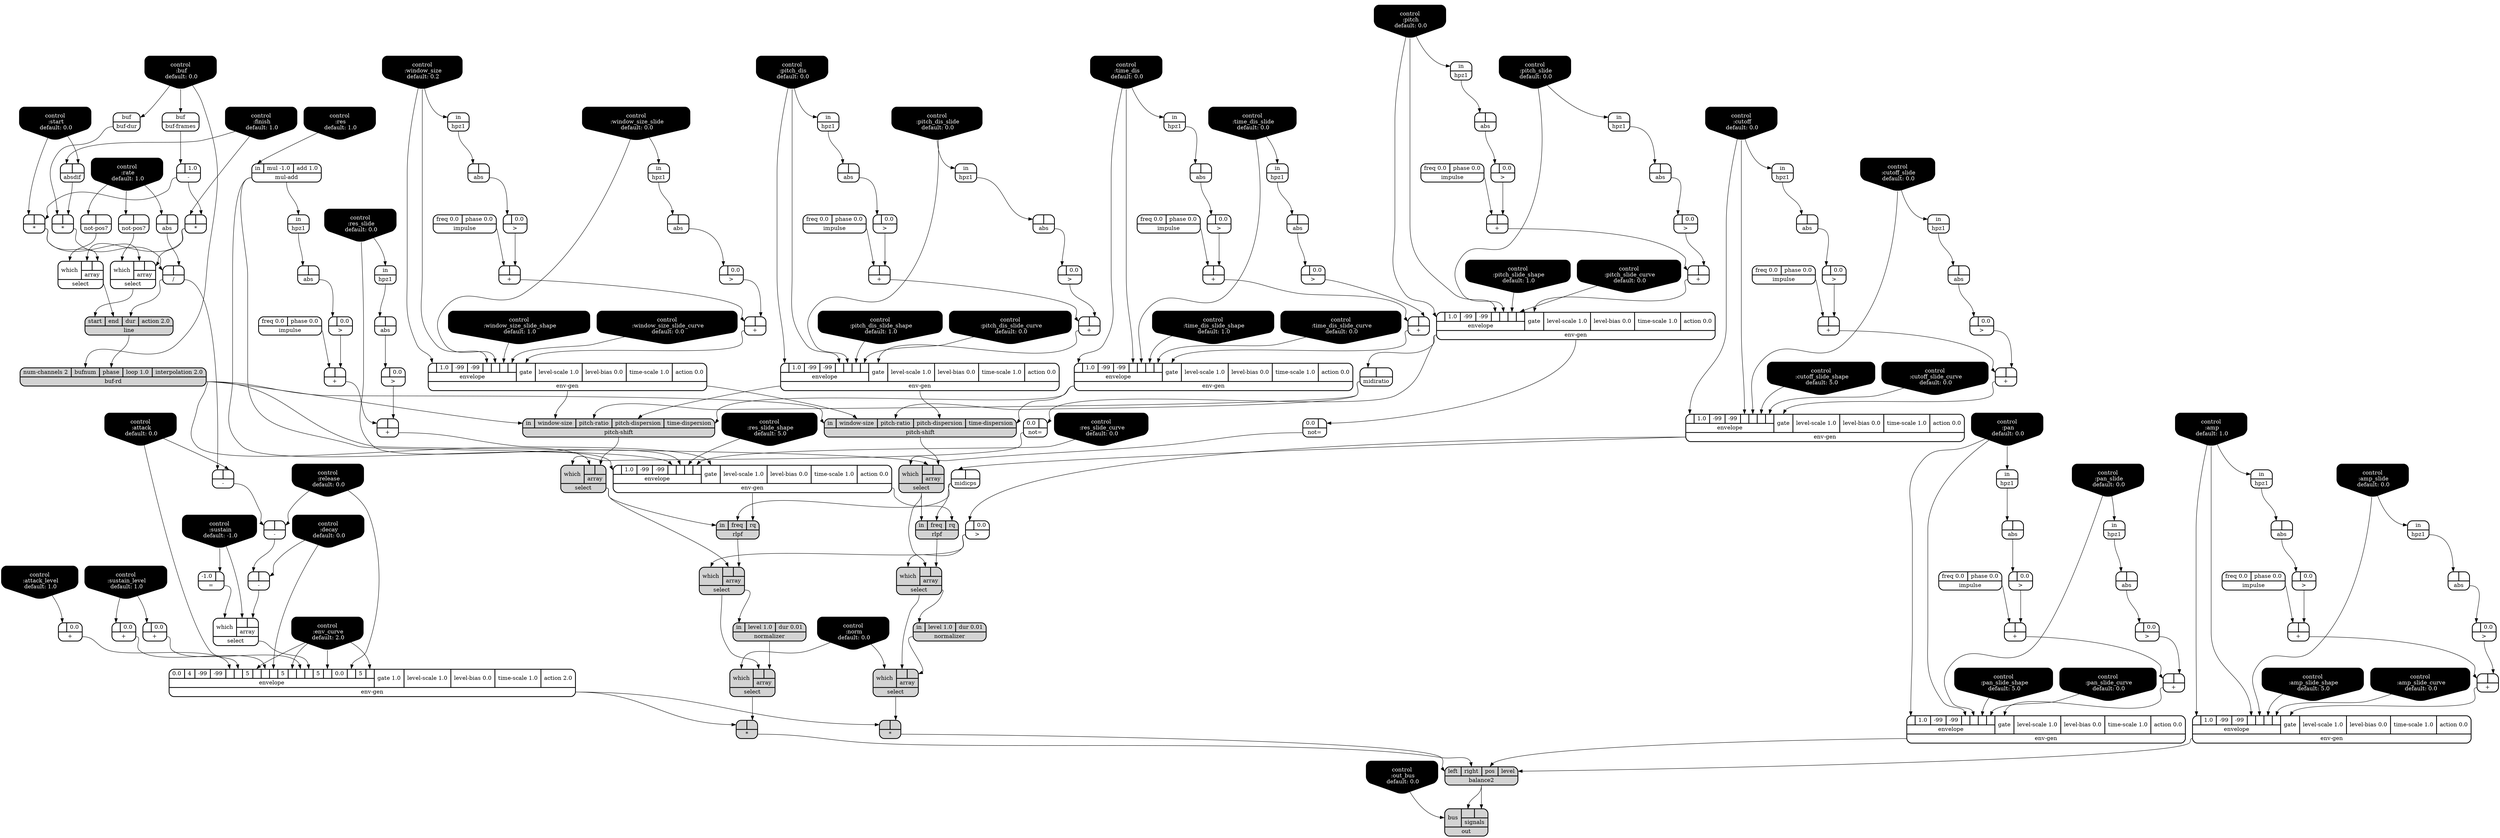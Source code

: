 digraph synthdef {
73 [label = "{{ <a> |<b> } |<__UG_NAME__>* }" style="bold, rounded" shape=record rankdir=LR];
74 [label = "{{ <a> |<b> } |<__UG_NAME__>* }" style="bold, rounded" shape=record rankdir=LR];
96 [label = "{{ <a> |<b> } |<__UG_NAME__>* }" style="bold, rounded" shape=record rankdir=LR];
149 [label = "{{ <a> |<b> } |<__UG_NAME__>* }" style="filled, bold, rounded"  shape=record rankdir=LR];
168 [label = "{{ <a> |<b> } |<__UG_NAME__>* }" style="filled, bold, rounded"  shape=record rankdir=LR];
49 [label = "{{ <a> |<b> } |<__UG_NAME__>+ }" style="bold, rounded" shape=record rankdir=LR];
54 [label = "{{ <a> |<b> } |<__UG_NAME__>+ }" style="bold, rounded" shape=record rankdir=LR];
58 [label = "{{ <a> |<b> } |<__UG_NAME__>+ }" style="bold, rounded" shape=record rankdir=LR];
79 [label = "{{ <a> |<b> } |<__UG_NAME__>+ }" style="bold, rounded" shape=record rankdir=LR];
85 [label = "{{ <a> |<b> } |<__UG_NAME__>+ }" style="bold, rounded" shape=record rankdir=LR];
89 [label = "{{ <a> |<b> } |<__UG_NAME__>+ }" style="bold, rounded" shape=record rankdir=LR];
105 [label = "{{ <a> |<b> } |<__UG_NAME__>+ }" style="bold, rounded" shape=record rankdir=LR];
109 [label = "{{ <a> |<b> } |<__UG_NAME__>+ }" style="bold, rounded" shape=record rankdir=LR];
117 [label = "{{ <a> |<b> } |<__UG_NAME__>+ }" style="bold, rounded" shape=record rankdir=LR];
118 [label = "{{ <a> |<b> } |<__UG_NAME__>+ }" style="bold, rounded" shape=record rankdir=LR];
128 [label = "{{ <a> |<b> } |<__UG_NAME__>+ }" style="bold, rounded" shape=record rankdir=LR];
132 [label = "{{ <a> |<b> } |<__UG_NAME__>+ }" style="bold, rounded" shape=record rankdir=LR];
140 [label = "{{ <a> |<b> 0.0} |<__UG_NAME__>+ }" style="bold, rounded" shape=record rankdir=LR];
141 [label = "{{ <a> |<b> 0.0} |<__UG_NAME__>+ }" style="bold, rounded" shape=record rankdir=LR];
142 [label = "{{ <a> |<b> 0.0} |<__UG_NAME__>+ }" style="bold, rounded" shape=record rankdir=LR];
152 [label = "{{ <a> |<b> } |<__UG_NAME__>+ }" style="bold, rounded" shape=record rankdir=LR];
154 [label = "{{ <a> |<b> } |<__UG_NAME__>+ }" style="bold, rounded" shape=record rankdir=LR];
163 [label = "{{ <a> |<b> } |<__UG_NAME__>+ }" style="bold, rounded" shape=record rankdir=LR];
165 [label = "{{ <a> |<b> } |<__UG_NAME__>+ }" style="bold, rounded" shape=record rankdir=LR];
72 [label = "{{ <a> |<b> 1.0} |<__UG_NAME__>- }" style="bold, rounded" shape=record rankdir=LR];
136 [label = "{{ <a> |<b> } |<__UG_NAME__>- }" style="bold, rounded" shape=record rankdir=LR];
137 [label = "{{ <a> |<b> } |<__UG_NAME__>- }" style="bold, rounded" shape=record rankdir=LR];
144 [label = "{{ <a> |<b> } |<__UG_NAME__>- }" style="bold, rounded" shape=record rankdir=LR];
98 [label = "{{ <a> |<b> } |<__UG_NAME__>/ }" style="bold, rounded" shape=record rankdir=LR];
143 [label = "{{ <a> -1.0|<b> } |<__UG_NAME__>= }" style="bold, rounded" shape=record rankdir=LR];
48 [label = "{{ <a> |<b> 0.0} |<__UG_NAME__>\> }" style="bold, rounded" shape=record rankdir=LR];
53 [label = "{{ <a> |<b> 0.0} |<__UG_NAME__>\> }" style="bold, rounded" shape=record rankdir=LR];
57 [label = "{{ <a> |<b> 0.0} |<__UG_NAME__>\> }" style="bold, rounded" shape=record rankdir=LR];
62 [label = "{{ <a> |<b> 0.0} |<__UG_NAME__>\> }" style="bold, rounded" shape=record rankdir=LR];
65 [label = "{{ <a> |<b> 0.0} |<__UG_NAME__>\> }" style="bold, rounded" shape=record rankdir=LR];
78 [label = "{{ <a> |<b> 0.0} |<__UG_NAME__>\> }" style="bold, rounded" shape=record rankdir=LR];
81 [label = "{{ <a> |<b> 0.0} |<__UG_NAME__>\> }" style="bold, rounded" shape=record rankdir=LR];
84 [label = "{{ <a> |<b> 0.0} |<__UG_NAME__>\> }" style="bold, rounded" shape=record rankdir=LR];
88 [label = "{{ <a> |<b> 0.0} |<__UG_NAME__>\> }" style="bold, rounded" shape=record rankdir=LR];
104 [label = "{{ <a> |<b> 0.0} |<__UG_NAME__>\> }" style="bold, rounded" shape=record rankdir=LR];
108 [label = "{{ <a> |<b> 0.0} |<__UG_NAME__>\> }" style="bold, rounded" shape=record rankdir=LR];
116 [label = "{{ <a> |<b> 0.0} |<__UG_NAME__>\> }" style="bold, rounded" shape=record rankdir=LR];
127 [label = "{{ <a> |<b> 0.0} |<__UG_NAME__>\> }" style="bold, rounded" shape=record rankdir=LR];
131 [label = "{{ <a> |<b> 0.0} |<__UG_NAME__>\> }" style="bold, rounded" shape=record rankdir=LR];
151 [label = "{{ <a> |<b> 0.0} |<__UG_NAME__>\> }" style="bold, rounded" shape=record rankdir=LR];
153 [label = "{{ <a> |<b> 0.0} |<__UG_NAME__>\> }" style="bold, rounded" shape=record rankdir=LR];
164 [label = "{{ <a> |<b> 0.0} |<__UG_NAME__>\> }" style="bold, rounded" shape=record rankdir=LR];
47 [label = "{{ <a> |<b> } |<__UG_NAME__>abs }" style="bold, rounded" shape=record rankdir=LR];
52 [label = "{{ <a> |<b> } |<__UG_NAME__>abs }" style="bold, rounded" shape=record rankdir=LR];
56 [label = "{{ <a> |<b> } |<__UG_NAME__>abs }" style="bold, rounded" shape=record rankdir=LR];
61 [label = "{{ <a> |<b> } |<__UG_NAME__>abs }" style="bold, rounded" shape=record rankdir=LR];
64 [label = "{{ <a> |<b> } |<__UG_NAME__>abs }" style="bold, rounded" shape=record rankdir=LR];
67 [label = "{{ <a> |<b> } |<__UG_NAME__>abs }" style="bold, rounded" shape=record rankdir=LR];
69 [label = "{{ <a> |<b> } |<__UG_NAME__>abs }" style="bold, rounded" shape=record rankdir=LR];
77 [label = "{{ <a> |<b> } |<__UG_NAME__>abs }" style="bold, rounded" shape=record rankdir=LR];
83 [label = "{{ <a> |<b> } |<__UG_NAME__>abs }" style="bold, rounded" shape=record rankdir=LR];
87 [label = "{{ <a> |<b> } |<__UG_NAME__>abs }" style="bold, rounded" shape=record rankdir=LR];
97 [label = "{{ <a> |<b> } |<__UG_NAME__>abs }" style="bold, rounded" shape=record rankdir=LR];
103 [label = "{{ <a> |<b> } |<__UG_NAME__>abs }" style="bold, rounded" shape=record rankdir=LR];
107 [label = "{{ <a> |<b> } |<__UG_NAME__>abs }" style="bold, rounded" shape=record rankdir=LR];
115 [label = "{{ <a> |<b> } |<__UG_NAME__>abs }" style="bold, rounded" shape=record rankdir=LR];
126 [label = "{{ <a> |<b> } |<__UG_NAME__>abs }" style="bold, rounded" shape=record rankdir=LR];
130 [label = "{{ <a> |<b> } |<__UG_NAME__>abs }" style="bold, rounded" shape=record rankdir=LR];
139 [label = "{{ <a> |<b> } |<__UG_NAME__>abs }" style="bold, rounded" shape=record rankdir=LR];
95 [label = "{{ <a> |<b> } |<__UG_NAME__>absdif }" style="bold, rounded" shape=record rankdir=LR];
169 [label = "{{ <left> left|<right> right|<pos> pos|<level> level} |<__UG_NAME__>balance2 }" style="filled, bold, rounded"  shape=record rankdir=LR];
94 [label = "{{ <buf> buf} |<__UG_NAME__>buf-dur }" style="bold, rounded" shape=record rankdir=LR];
71 [label = "{{ <buf> buf} |<__UG_NAME__>buf-frames }" style="bold, rounded" shape=record rankdir=LR];
100 [label = "{{ <num____channels> num-channels 2|<bufnum> bufnum|<phase> phase|<loop> loop 1.0|<interpolation> interpolation 2.0} |<__UG_NAME__>buf-rd }" style="filled, bold, rounded"  shape=record rankdir=LR];
0 [label = "control
 :buf
 default: 0.0" shape=invhouse style="rounded, filled, bold" fillcolor=black fontcolor=white ]; 
1 [label = "control
 :amp
 default: 1.0" shape=invhouse style="rounded, filled, bold" fillcolor=black fontcolor=white ]; 
2 [label = "control
 :amp_slide
 default: 0.0" shape=invhouse style="rounded, filled, bold" fillcolor=black fontcolor=white ]; 
3 [label = "control
 :amp_slide_shape
 default: 5.0" shape=invhouse style="rounded, filled, bold" fillcolor=black fontcolor=white ]; 
4 [label = "control
 :amp_slide_curve
 default: 0.0" shape=invhouse style="rounded, filled, bold" fillcolor=black fontcolor=white ]; 
5 [label = "control
 :pan
 default: 0.0" shape=invhouse style="rounded, filled, bold" fillcolor=black fontcolor=white ]; 
6 [label = "control
 :pan_slide
 default: 0.0" shape=invhouse style="rounded, filled, bold" fillcolor=black fontcolor=white ]; 
7 [label = "control
 :pan_slide_shape
 default: 5.0" shape=invhouse style="rounded, filled, bold" fillcolor=black fontcolor=white ]; 
8 [label = "control
 :pan_slide_curve
 default: 0.0" shape=invhouse style="rounded, filled, bold" fillcolor=black fontcolor=white ]; 
9 [label = "control
 :cutoff
 default: 0.0" shape=invhouse style="rounded, filled, bold" fillcolor=black fontcolor=white ]; 
10 [label = "control
 :cutoff_slide
 default: 0.0" shape=invhouse style="rounded, filled, bold" fillcolor=black fontcolor=white ]; 
11 [label = "control
 :cutoff_slide_shape
 default: 5.0" shape=invhouse style="rounded, filled, bold" fillcolor=black fontcolor=white ]; 
12 [label = "control
 :cutoff_slide_curve
 default: 0.0" shape=invhouse style="rounded, filled, bold" fillcolor=black fontcolor=white ]; 
13 [label = "control
 :res
 default: 1.0" shape=invhouse style="rounded, filled, bold" fillcolor=black fontcolor=white ]; 
14 [label = "control
 :res_slide
 default: 0.0" shape=invhouse style="rounded, filled, bold" fillcolor=black fontcolor=white ]; 
15 [label = "control
 :res_slide_shape
 default: 5.0" shape=invhouse style="rounded, filled, bold" fillcolor=black fontcolor=white ]; 
16 [label = "control
 :res_slide_curve
 default: 0.0" shape=invhouse style="rounded, filled, bold" fillcolor=black fontcolor=white ]; 
17 [label = "control
 :attack
 default: 0.0" shape=invhouse style="rounded, filled, bold" fillcolor=black fontcolor=white ]; 
18 [label = "control
 :decay
 default: 0.0" shape=invhouse style="rounded, filled, bold" fillcolor=black fontcolor=white ]; 
19 [label = "control
 :sustain
 default: -1.0" shape=invhouse style="rounded, filled, bold" fillcolor=black fontcolor=white ]; 
20 [label = "control
 :release
 default: 0.0" shape=invhouse style="rounded, filled, bold" fillcolor=black fontcolor=white ]; 
21 [label = "control
 :attack_level
 default: 1.0" shape=invhouse style="rounded, filled, bold" fillcolor=black fontcolor=white ]; 
22 [label = "control
 :sustain_level
 default: 1.0" shape=invhouse style="rounded, filled, bold" fillcolor=black fontcolor=white ]; 
23 [label = "control
 :env_curve
 default: 2.0" shape=invhouse style="rounded, filled, bold" fillcolor=black fontcolor=white ]; 
24 [label = "control
 :rate
 default: 1.0" shape=invhouse style="rounded, filled, bold" fillcolor=black fontcolor=white ]; 
25 [label = "control
 :start
 default: 0.0" shape=invhouse style="rounded, filled, bold" fillcolor=black fontcolor=white ]; 
26 [label = "control
 :finish
 default: 1.0" shape=invhouse style="rounded, filled, bold" fillcolor=black fontcolor=white ]; 
27 [label = "control
 :norm
 default: 0.0" shape=invhouse style="rounded, filled, bold" fillcolor=black fontcolor=white ]; 
28 [label = "control
 :pitch
 default: 0.0" shape=invhouse style="rounded, filled, bold" fillcolor=black fontcolor=white ]; 
29 [label = "control
 :pitch_slide
 default: 0.0" shape=invhouse style="rounded, filled, bold" fillcolor=black fontcolor=white ]; 
30 [label = "control
 :pitch_slide_shape
 default: 1.0" shape=invhouse style="rounded, filled, bold" fillcolor=black fontcolor=white ]; 
31 [label = "control
 :pitch_slide_curve
 default: 0.0" shape=invhouse style="rounded, filled, bold" fillcolor=black fontcolor=white ]; 
32 [label = "control
 :window_size
 default: 0.2" shape=invhouse style="rounded, filled, bold" fillcolor=black fontcolor=white ]; 
33 [label = "control
 :window_size_slide
 default: 0.0" shape=invhouse style="rounded, filled, bold" fillcolor=black fontcolor=white ]; 
34 [label = "control
 :window_size_slide_shape
 default: 1.0" shape=invhouse style="rounded, filled, bold" fillcolor=black fontcolor=white ]; 
35 [label = "control
 :window_size_slide_curve
 default: 0.0" shape=invhouse style="rounded, filled, bold" fillcolor=black fontcolor=white ]; 
36 [label = "control
 :pitch_dis
 default: 0.0" shape=invhouse style="rounded, filled, bold" fillcolor=black fontcolor=white ]; 
37 [label = "control
 :pitch_dis_slide
 default: 0.0" shape=invhouse style="rounded, filled, bold" fillcolor=black fontcolor=white ]; 
38 [label = "control
 :pitch_dis_slide_shape
 default: 1.0" shape=invhouse style="rounded, filled, bold" fillcolor=black fontcolor=white ]; 
39 [label = "control
 :pitch_dis_slide_curve
 default: 0.0" shape=invhouse style="rounded, filled, bold" fillcolor=black fontcolor=white ]; 
40 [label = "control
 :time_dis
 default: 0.0" shape=invhouse style="rounded, filled, bold" fillcolor=black fontcolor=white ]; 
41 [label = "control
 :time_dis_slide
 default: 0.0" shape=invhouse style="rounded, filled, bold" fillcolor=black fontcolor=white ]; 
42 [label = "control
 :time_dis_slide_shape
 default: 1.0" shape=invhouse style="rounded, filled, bold" fillcolor=black fontcolor=white ]; 
43 [label = "control
 :time_dis_slide_curve
 default: 0.0" shape=invhouse style="rounded, filled, bold" fillcolor=black fontcolor=white ]; 
44 [label = "control
 :out_bus
 default: 0.0" shape=invhouse style="rounded, filled, bold" fillcolor=black fontcolor=white ]; 
80 [label = "{{ {{<envelope___control___0>|1.0|-99|-99|<envelope___control___4>|<envelope___control___5>|<envelope___control___6>|<envelope___control___7>}|envelope}|<gate> gate|<level____scale> level-scale 1.0|<level____bias> level-bias 0.0|<time____scale> time-scale 1.0|<action> action 0.0} |<__UG_NAME__>env-gen }" style="bold, rounded" shape=record rankdir=LR];
90 [label = "{{ {{<envelope___control___0>|1.0|-99|-99|<envelope___control___4>|<envelope___control___5>|<envelope___control___6>|<envelope___control___7>}|envelope}|<gate> gate|<level____scale> level-scale 1.0|<level____bias> level-bias 0.0|<time____scale> time-scale 1.0|<action> action 0.0} |<__UG_NAME__>env-gen }" style="bold, rounded" shape=record rankdir=LR];
110 [label = "{{ {{<envelope___control___0>|1.0|-99|-99|<envelope___control___4>|<envelope___control___5>|<envelope___control___6>|<envelope___control___7>}|envelope}|<gate> gate|<level____scale> level-scale 1.0|<level____bias> level-bias 0.0|<time____scale> time-scale 1.0|<action> action 0.0} |<__UG_NAME__>env-gen }" style="bold, rounded" shape=record rankdir=LR];
112 [label = "{{ {{<envelope___control___0>|1.0|-99|-99|<envelope___control___4>|<envelope___control___5>|<envelope___control___6>|<envelope___control___7>}|envelope}|<gate> gate|<level____scale> level-scale 1.0|<level____bias> level-bias 0.0|<time____scale> time-scale 1.0|<action> action 0.0} |<__UG_NAME__>env-gen }" style="bold, rounded" shape=record rankdir=LR];
119 [label = "{{ {{<envelope___control___0>|1.0|-99|-99|<envelope___control___4>|<envelope___control___5>|<envelope___control___6>|<envelope___control___7>}|envelope}|<gate> gate|<level____scale> level-scale 1.0|<level____bias> level-bias 0.0|<time____scale> time-scale 1.0|<action> action 0.0} |<__UG_NAME__>env-gen }" style="bold, rounded" shape=record rankdir=LR];
133 [label = "{{ {{<envelope___mul____add___0>|1.0|-99|-99|<envelope___mul____add___4>|<envelope___control___5>|<envelope___control___6>|<envelope___control___7>}|envelope}|<gate> gate|<level____scale> level-scale 1.0|<level____bias> level-bias 0.0|<time____scale> time-scale 1.0|<action> action 0.0} |<__UG_NAME__>env-gen }" style="bold, rounded" shape=record rankdir=LR];
146 [label = "{{ {{0.0|4|-99|-99|<envelope___binary____op____u____gen___4>|<envelope___control___5>|5|<envelope___control___7>|<envelope___binary____op____u____gen___8>|<envelope___control___9>|5|<envelope___control___11>|<envelope___binary____op____u____gen___12>|<envelope___select___13>|5|<envelope___control___15>|0.0|<envelope___control___17>|5|<envelope___control___19>}|envelope}|<gate> gate 1.0|<level____scale> level-scale 1.0|<level____bias> level-bias 0.0|<time____scale> time-scale 1.0|<action> action 2.0} |<__UG_NAME__>env-gen }" style="bold, rounded" shape=record rankdir=LR];
155 [label = "{{ {{<envelope___control___0>|1.0|-99|-99|<envelope___control___4>|<envelope___control___5>|<envelope___control___6>|<envelope___control___7>}|envelope}|<gate> gate|<level____scale> level-scale 1.0|<level____bias> level-bias 0.0|<time____scale> time-scale 1.0|<action> action 0.0} |<__UG_NAME__>env-gen }" style="bold, rounded" shape=record rankdir=LR];
166 [label = "{{ {{<envelope___control___0>|1.0|-99|-99|<envelope___control___4>|<envelope___control___5>|<envelope___control___6>|<envelope___control___7>}|envelope}|<gate> gate|<level____scale> level-scale 1.0|<level____bias> level-bias 0.0|<time____scale> time-scale 1.0|<action> action 0.0} |<__UG_NAME__>env-gen }" style="bold, rounded" shape=record rankdir=LR];
46 [label = "{{ <in> in} |<__UG_NAME__>hpz1 }" style="bold, rounded" shape=record rankdir=LR];
51 [label = "{{ <in> in} |<__UG_NAME__>hpz1 }" style="bold, rounded" shape=record rankdir=LR];
55 [label = "{{ <in> in} |<__UG_NAME__>hpz1 }" style="bold, rounded" shape=record rankdir=LR];
59 [label = "{{ <in> in} |<__UG_NAME__>hpz1 }" style="bold, rounded" shape=record rankdir=LR];
60 [label = "{{ <in> in} |<__UG_NAME__>hpz1 }" style="bold, rounded" shape=record rankdir=LR];
63 [label = "{{ <in> in} |<__UG_NAME__>hpz1 }" style="bold, rounded" shape=record rankdir=LR];
66 [label = "{{ <in> in} |<__UG_NAME__>hpz1 }" style="bold, rounded" shape=record rankdir=LR];
68 [label = "{{ <in> in} |<__UG_NAME__>hpz1 }" style="bold, rounded" shape=record rankdir=LR];
76 [label = "{{ <in> in} |<__UG_NAME__>hpz1 }" style="bold, rounded" shape=record rankdir=LR];
86 [label = "{{ <in> in} |<__UG_NAME__>hpz1 }" style="bold, rounded" shape=record rankdir=LR];
102 [label = "{{ <in> in} |<__UG_NAME__>hpz1 }" style="bold, rounded" shape=record rankdir=LR];
106 [label = "{{ <in> in} |<__UG_NAME__>hpz1 }" style="bold, rounded" shape=record rankdir=LR];
114 [label = "{{ <in> in} |<__UG_NAME__>hpz1 }" style="bold, rounded" shape=record rankdir=LR];
125 [label = "{{ <in> in} |<__UG_NAME__>hpz1 }" style="bold, rounded" shape=record rankdir=LR];
129 [label = "{{ <in> in} |<__UG_NAME__>hpz1 }" style="bold, rounded" shape=record rankdir=LR];
138 [label = "{{ <in> in} |<__UG_NAME__>hpz1 }" style="bold, rounded" shape=record rankdir=LR];
45 [label = "{{ <freq> freq 0.0|<phase> phase 0.0} |<__UG_NAME__>impulse }" style="bold, rounded" shape=record rankdir=LR];
50 [label = "{{ <freq> freq 0.0|<phase> phase 0.0} |<__UG_NAME__>impulse }" style="bold, rounded" shape=record rankdir=LR];
82 [label = "{{ <freq> freq 0.0|<phase> phase 0.0} |<__UG_NAME__>impulse }" style="bold, rounded" shape=record rankdir=LR];
101 [label = "{{ <freq> freq 0.0|<phase> phase 0.0} |<__UG_NAME__>impulse }" style="bold, rounded" shape=record rankdir=LR];
113 [label = "{{ <freq> freq 0.0|<phase> phase 0.0} |<__UG_NAME__>impulse }" style="bold, rounded" shape=record rankdir=LR];
123 [label = "{{ <freq> freq 0.0|<phase> phase 0.0} |<__UG_NAME__>impulse }" style="bold, rounded" shape=record rankdir=LR];
150 [label = "{{ <freq> freq 0.0|<phase> phase 0.0} |<__UG_NAME__>impulse }" style="bold, rounded" shape=record rankdir=LR];
162 [label = "{{ <freq> freq 0.0|<phase> phase 0.0} |<__UG_NAME__>impulse }" style="bold, rounded" shape=record rankdir=LR];
99 [label = "{{ <start> start|<end> end|<dur> dur|<action> action 2.0} |<__UG_NAME__>line }" style="filled, bold, rounded"  shape=record rankdir=LR];
122 [label = "{{ <a> |<b> } |<__UG_NAME__>midicps }" style="bold, rounded" shape=record rankdir=LR];
111 [label = "{{ <a> |<b> } |<__UG_NAME__>midiratio }" style="bold, rounded" shape=record rankdir=LR];
124 [label = "{{ <in> in|<mul> mul -1.0|<add> add 1.0} |<__UG_NAME__>mul-add }" style="bold, rounded" shape=record rankdir=LR];
147 [label = "{{ <in> in|<level> level 1.0|<dur> dur 0.01} |<__UG_NAME__>normalizer }" style="filled, bold, rounded"  shape=record rankdir=LR];
161 [label = "{{ <in> in|<level> level 1.0|<dur> dur 0.01} |<__UG_NAME__>normalizer }" style="filled, bold, rounded"  shape=record rankdir=LR];
70 [label = "{{ <a> |<b> } |<__UG_NAME__>not-pos? }" style="bold, rounded" shape=record rankdir=LR];
92 [label = "{{ <a> |<b> } |<__UG_NAME__>not-pos? }" style="bold, rounded" shape=record rankdir=LR];
91 [label = "{{ <a> 0.0|<b> } |<__UG_NAME__>not= }" style="bold, rounded" shape=record rankdir=LR];
156 [label = "{{ <a> 0.0|<b> } |<__UG_NAME__>not= }" style="bold, rounded" shape=record rankdir=LR];
170 [label = "{{ <bus> bus|{{<signals___balance2___0>|<signals___balance2___1>}|signals}} |<__UG_NAME__>out }" style="filled, bold, rounded"  shape=record rankdir=LR];
120 [label = "{{ <in> in|<window____size> window-size|<pitch____ratio> pitch-ratio|<pitch____dispersion> pitch-dispersion|<time____dispersion> time-dispersion} |<__UG_NAME__>pitch-shift }" style="filled, bold, rounded"  shape=record rankdir=LR];
157 [label = "{{ <in> in|<window____size> window-size|<pitch____ratio> pitch-ratio|<pitch____dispersion> pitch-dispersion|<time____dispersion> time-dispersion} |<__UG_NAME__>pitch-shift }" style="filled, bold, rounded"  shape=record rankdir=LR];
134 [label = "{{ <in> in|<freq> freq|<rq> rq} |<__UG_NAME__>rlpf }" style="filled, bold, rounded"  shape=record rankdir=LR];
159 [label = "{{ <in> in|<freq> freq|<rq> rq} |<__UG_NAME__>rlpf }" style="filled, bold, rounded"  shape=record rankdir=LR];
75 [label = "{{ <which> which|{{<array___binary____op____u____gen___0>|<array___binary____op____u____gen___1>}|array}} |<__UG_NAME__>select }" style="bold, rounded" shape=record rankdir=LR];
93 [label = "{{ <which> which|{{<array___binary____op____u____gen___0>|<array___binary____op____u____gen___1>}|array}} |<__UG_NAME__>select }" style="bold, rounded" shape=record rankdir=LR];
121 [label = "{{ <which> which|{{<array___buf____rd___0>|<array___pitch____shift___1>}|array}} |<__UG_NAME__>select }" style="filled, bold, rounded"  shape=record rankdir=LR];
135 [label = "{{ <which> which|{{<array___select___0>|<array___rlpf___1>}|array}} |<__UG_NAME__>select }" style="filled, bold, rounded"  shape=record rankdir=LR];
145 [label = "{{ <which> which|{{<array___control___0>|<array___binary____op____u____gen___1>}|array}} |<__UG_NAME__>select }" style="bold, rounded" shape=record rankdir=LR];
148 [label = "{{ <which> which|{{<array___select___0>|<array___normalizer___1>}|array}} |<__UG_NAME__>select }" style="filled, bold, rounded"  shape=record rankdir=LR];
158 [label = "{{ <which> which|{{<array___buf____rd___0>|<array___pitch____shift___1>}|array}} |<__UG_NAME__>select }" style="filled, bold, rounded"  shape=record rankdir=LR];
160 [label = "{{ <which> which|{{<array___select___0>|<array___rlpf___1>}|array}} |<__UG_NAME__>select }" style="filled, bold, rounded"  shape=record rankdir=LR];
167 [label = "{{ <which> which|{{<array___select___0>|<array___normalizer___1>}|array}} |<__UG_NAME__>select }" style="filled, bold, rounded"  shape=record rankdir=LR];

72:__UG_NAME__ -> 73:b ;
26:__UG_NAME__ -> 73:a ;
72:__UG_NAME__ -> 74:b ;
25:__UG_NAME__ -> 74:a ;
95:__UG_NAME__ -> 96:b ;
94:__UG_NAME__ -> 96:a ;
148:__UG_NAME__ -> 149:b ;
146:__UG_NAME__ -> 149:a ;
167:__UG_NAME__ -> 168:b ;
146:__UG_NAME__ -> 168:a ;
48:__UG_NAME__ -> 49:b ;
45:__UG_NAME__ -> 49:a ;
53:__UG_NAME__ -> 54:b ;
50:__UG_NAME__ -> 54:a ;
57:__UG_NAME__ -> 58:b ;
54:__UG_NAME__ -> 58:a ;
78:__UG_NAME__ -> 79:b ;
49:__UG_NAME__ -> 79:a ;
84:__UG_NAME__ -> 85:b ;
82:__UG_NAME__ -> 85:a ;
88:__UG_NAME__ -> 89:b ;
85:__UG_NAME__ -> 89:a ;
104:__UG_NAME__ -> 105:b ;
101:__UG_NAME__ -> 105:a ;
108:__UG_NAME__ -> 109:b ;
105:__UG_NAME__ -> 109:a ;
116:__UG_NAME__ -> 117:b ;
113:__UG_NAME__ -> 117:a ;
62:__UG_NAME__ -> 118:b ;
117:__UG_NAME__ -> 118:a ;
127:__UG_NAME__ -> 128:b ;
123:__UG_NAME__ -> 128:a ;
131:__UG_NAME__ -> 132:b ;
128:__UG_NAME__ -> 132:a ;
21:__UG_NAME__ -> 140:a ;
22:__UG_NAME__ -> 141:a ;
22:__UG_NAME__ -> 142:a ;
151:__UG_NAME__ -> 152:b ;
150:__UG_NAME__ -> 152:a ;
153:__UG_NAME__ -> 154:b ;
152:__UG_NAME__ -> 154:a ;
65:__UG_NAME__ -> 163:b ;
162:__UG_NAME__ -> 163:a ;
164:__UG_NAME__ -> 165:b ;
163:__UG_NAME__ -> 165:a ;
71:__UG_NAME__ -> 72:a ;
17:__UG_NAME__ -> 136:b ;
98:__UG_NAME__ -> 136:a ;
20:__UG_NAME__ -> 137:b ;
136:__UG_NAME__ -> 137:a ;
18:__UG_NAME__ -> 144:b ;
137:__UG_NAME__ -> 144:a ;
97:__UG_NAME__ -> 98:b ;
96:__UG_NAME__ -> 98:a ;
19:__UG_NAME__ -> 143:b ;
47:__UG_NAME__ -> 48:a ;
52:__UG_NAME__ -> 53:a ;
56:__UG_NAME__ -> 57:a ;
61:__UG_NAME__ -> 62:a ;
64:__UG_NAME__ -> 65:a ;
77:__UG_NAME__ -> 78:a ;
80:__UG_NAME__ -> 81:a ;
83:__UG_NAME__ -> 84:a ;
87:__UG_NAME__ -> 88:a ;
103:__UG_NAME__ -> 104:a ;
107:__UG_NAME__ -> 108:a ;
115:__UG_NAME__ -> 116:a ;
126:__UG_NAME__ -> 127:a ;
130:__UG_NAME__ -> 131:a ;
139:__UG_NAME__ -> 151:a ;
69:__UG_NAME__ -> 153:a ;
67:__UG_NAME__ -> 164:a ;
46:__UG_NAME__ -> 47:a ;
51:__UG_NAME__ -> 52:a ;
55:__UG_NAME__ -> 56:a ;
60:__UG_NAME__ -> 61:a ;
63:__UG_NAME__ -> 64:a ;
66:__UG_NAME__ -> 67:a ;
68:__UG_NAME__ -> 69:a ;
76:__UG_NAME__ -> 77:a ;
59:__UG_NAME__ -> 83:a ;
86:__UG_NAME__ -> 87:a ;
24:__UG_NAME__ -> 97:a ;
102:__UG_NAME__ -> 103:a ;
106:__UG_NAME__ -> 107:a ;
114:__UG_NAME__ -> 115:a ;
125:__UG_NAME__ -> 126:a ;
129:__UG_NAME__ -> 130:a ;
138:__UG_NAME__ -> 139:a ;
25:__UG_NAME__ -> 95:b ;
26:__UG_NAME__ -> 95:a ;
166:__UG_NAME__ -> 169:level ;
155:__UG_NAME__ -> 169:pos ;
149:__UG_NAME__ -> 169:right ;
168:__UG_NAME__ -> 169:left ;
0:__UG_NAME__ -> 94:buf ;
0:__UG_NAME__ -> 71:buf ;
99:__UG_NAME__ -> 100:phase ;
0:__UG_NAME__ -> 100:bufnum ;
79:__UG_NAME__ -> 80:gate ;
9:__UG_NAME__ -> 80:envelope___control___0 ;
9:__UG_NAME__ -> 80:envelope___control___4 ;
10:__UG_NAME__ -> 80:envelope___control___5 ;
11:__UG_NAME__ -> 80:envelope___control___6 ;
12:__UG_NAME__ -> 80:envelope___control___7 ;
89:__UG_NAME__ -> 90:gate ;
28:__UG_NAME__ -> 90:envelope___control___0 ;
28:__UG_NAME__ -> 90:envelope___control___4 ;
29:__UG_NAME__ -> 90:envelope___control___5 ;
30:__UG_NAME__ -> 90:envelope___control___6 ;
31:__UG_NAME__ -> 90:envelope___control___7 ;
109:__UG_NAME__ -> 110:gate ;
32:__UG_NAME__ -> 110:envelope___control___0 ;
32:__UG_NAME__ -> 110:envelope___control___4 ;
33:__UG_NAME__ -> 110:envelope___control___5 ;
34:__UG_NAME__ -> 110:envelope___control___6 ;
35:__UG_NAME__ -> 110:envelope___control___7 ;
58:__UG_NAME__ -> 112:gate ;
36:__UG_NAME__ -> 112:envelope___control___0 ;
36:__UG_NAME__ -> 112:envelope___control___4 ;
37:__UG_NAME__ -> 112:envelope___control___5 ;
38:__UG_NAME__ -> 112:envelope___control___6 ;
39:__UG_NAME__ -> 112:envelope___control___7 ;
118:__UG_NAME__ -> 119:gate ;
40:__UG_NAME__ -> 119:envelope___control___0 ;
40:__UG_NAME__ -> 119:envelope___control___4 ;
41:__UG_NAME__ -> 119:envelope___control___5 ;
42:__UG_NAME__ -> 119:envelope___control___6 ;
43:__UG_NAME__ -> 119:envelope___control___7 ;
132:__UG_NAME__ -> 133:gate ;
124:__UG_NAME__ -> 133:envelope___mul____add___0 ;
124:__UG_NAME__ -> 133:envelope___mul____add___4 ;
14:__UG_NAME__ -> 133:envelope___control___5 ;
15:__UG_NAME__ -> 133:envelope___control___6 ;
16:__UG_NAME__ -> 133:envelope___control___7 ;
140:__UG_NAME__ -> 146:envelope___binary____op____u____gen___4 ;
17:__UG_NAME__ -> 146:envelope___control___5 ;
23:__UG_NAME__ -> 146:envelope___control___7 ;
141:__UG_NAME__ -> 146:envelope___binary____op____u____gen___8 ;
18:__UG_NAME__ -> 146:envelope___control___9 ;
23:__UG_NAME__ -> 146:envelope___control___11 ;
142:__UG_NAME__ -> 146:envelope___binary____op____u____gen___12 ;
145:__UG_NAME__ -> 146:envelope___select___13 ;
23:__UG_NAME__ -> 146:envelope___control___15 ;
20:__UG_NAME__ -> 146:envelope___control___17 ;
23:__UG_NAME__ -> 146:envelope___control___19 ;
154:__UG_NAME__ -> 155:gate ;
5:__UG_NAME__ -> 155:envelope___control___0 ;
5:__UG_NAME__ -> 155:envelope___control___4 ;
6:__UG_NAME__ -> 155:envelope___control___5 ;
7:__UG_NAME__ -> 155:envelope___control___6 ;
8:__UG_NAME__ -> 155:envelope___control___7 ;
165:__UG_NAME__ -> 166:gate ;
1:__UG_NAME__ -> 166:envelope___control___0 ;
1:__UG_NAME__ -> 166:envelope___control___4 ;
2:__UG_NAME__ -> 166:envelope___control___5 ;
3:__UG_NAME__ -> 166:envelope___control___6 ;
4:__UG_NAME__ -> 166:envelope___control___7 ;
9:__UG_NAME__ -> 46:in ;
36:__UG_NAME__ -> 51:in ;
37:__UG_NAME__ -> 55:in ;
28:__UG_NAME__ -> 59:in ;
41:__UG_NAME__ -> 60:in ;
1:__UG_NAME__ -> 63:in ;
2:__UG_NAME__ -> 66:in ;
6:__UG_NAME__ -> 68:in ;
10:__UG_NAME__ -> 76:in ;
29:__UG_NAME__ -> 86:in ;
32:__UG_NAME__ -> 102:in ;
33:__UG_NAME__ -> 106:in ;
40:__UG_NAME__ -> 114:in ;
124:__UG_NAME__ -> 125:in ;
14:__UG_NAME__ -> 129:in ;
5:__UG_NAME__ -> 138:in ;
98:__UG_NAME__ -> 99:dur ;
75:__UG_NAME__ -> 99:end ;
93:__UG_NAME__ -> 99:start ;
80:__UG_NAME__ -> 122:a ;
90:__UG_NAME__ -> 111:a ;
13:__UG_NAME__ -> 124:in ;
135:__UG_NAME__ -> 147:in ;
160:__UG_NAME__ -> 161:in ;
24:__UG_NAME__ -> 70:a ;
24:__UG_NAME__ -> 92:a ;
90:__UG_NAME__ -> 91:b ;
90:__UG_NAME__ -> 156:b ;
169:__UG_NAME__ -> 170:signals___balance2___0 ;
169:__UG_NAME__ -> 170:signals___balance2___1 ;
44:__UG_NAME__ -> 170:bus ;
119:__UG_NAME__ -> 120:time____dispersion ;
112:__UG_NAME__ -> 120:pitch____dispersion ;
111:__UG_NAME__ -> 120:pitch____ratio ;
110:__UG_NAME__ -> 120:window____size ;
100:__UG_NAME__ -> 120:in ;
119:__UG_NAME__ -> 157:time____dispersion ;
112:__UG_NAME__ -> 157:pitch____dispersion ;
111:__UG_NAME__ -> 157:pitch____ratio ;
110:__UG_NAME__ -> 157:window____size ;
100:__UG_NAME__ -> 157:in ;
133:__UG_NAME__ -> 134:rq ;
122:__UG_NAME__ -> 134:freq ;
121:__UG_NAME__ -> 134:in ;
133:__UG_NAME__ -> 159:rq ;
122:__UG_NAME__ -> 159:freq ;
158:__UG_NAME__ -> 159:in ;
73:__UG_NAME__ -> 75:array___binary____op____u____gen___0 ;
74:__UG_NAME__ -> 75:array___binary____op____u____gen___1 ;
70:__UG_NAME__ -> 75:which ;
74:__UG_NAME__ -> 93:array___binary____op____u____gen___0 ;
73:__UG_NAME__ -> 93:array___binary____op____u____gen___1 ;
92:__UG_NAME__ -> 93:which ;
100:__UG_NAME__ -> 121:array___buf____rd___0 ;
120:__UG_NAME__ -> 121:array___pitch____shift___1 ;
91:__UG_NAME__ -> 121:which ;
121:__UG_NAME__ -> 135:array___select___0 ;
134:__UG_NAME__ -> 135:array___rlpf___1 ;
81:__UG_NAME__ -> 135:which ;
19:__UG_NAME__ -> 145:array___control___0 ;
144:__UG_NAME__ -> 145:array___binary____op____u____gen___1 ;
143:__UG_NAME__ -> 145:which ;
135:__UG_NAME__ -> 148:array___select___0 ;
147:__UG_NAME__ -> 148:array___normalizer___1 ;
27:__UG_NAME__ -> 148:which ;
100:__UG_NAME__ -> 158:array___buf____rd___0 ;
157:__UG_NAME__ -> 158:array___pitch____shift___1 ;
156:__UG_NAME__ -> 158:which ;
158:__UG_NAME__ -> 160:array___select___0 ;
159:__UG_NAME__ -> 160:array___rlpf___1 ;
81:__UG_NAME__ -> 160:which ;
160:__UG_NAME__ -> 167:array___select___0 ;
161:__UG_NAME__ -> 167:array___normalizer___1 ;
27:__UG_NAME__ -> 167:which ;

}